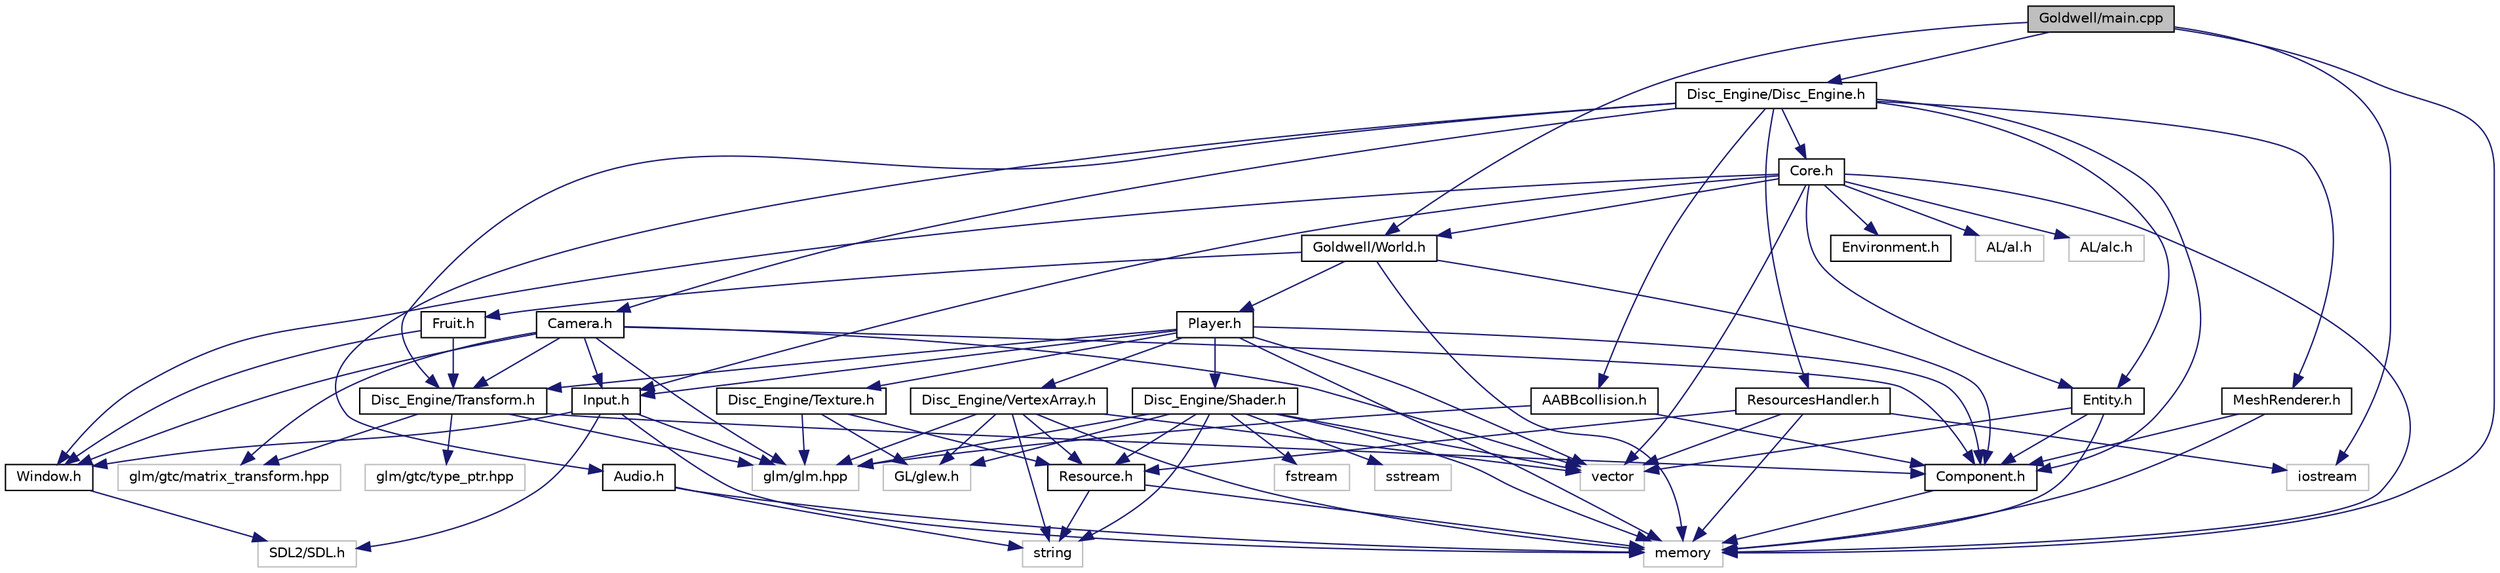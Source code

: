 digraph "Goldwell/main.cpp"
{
  edge [fontname="Helvetica",fontsize="10",labelfontname="Helvetica",labelfontsize="10"];
  node [fontname="Helvetica",fontsize="10",shape=record];
  Node0 [label="Goldwell/main.cpp",height=0.2,width=0.4,color="black", fillcolor="grey75", style="filled", fontcolor="black"];
  Node0 -> Node1 [color="midnightblue",fontsize="10",style="solid"];
  Node1 [label="Disc_Engine/Disc_Engine.h",height=0.2,width=0.4,color="black", fillcolor="white", style="filled",URL="$_disc___engine_8h.html"];
  Node1 -> Node2 [color="midnightblue",fontsize="10",style="solid"];
  Node2 [label="Core.h",height=0.2,width=0.4,color="black", fillcolor="white", style="filled",URL="$_core_8h.html"];
  Node2 -> Node3 [color="midnightblue",fontsize="10",style="solid"];
  Node3 [label="AL/al.h",height=0.2,width=0.4,color="grey75", fillcolor="white", style="filled"];
  Node2 -> Node4 [color="midnightblue",fontsize="10",style="solid"];
  Node4 [label="AL/alc.h",height=0.2,width=0.4,color="grey75", fillcolor="white", style="filled"];
  Node2 -> Node5 [color="midnightblue",fontsize="10",style="solid"];
  Node5 [label="memory",height=0.2,width=0.4,color="grey75", fillcolor="white", style="filled"];
  Node2 -> Node6 [color="midnightblue",fontsize="10",style="solid"];
  Node6 [label="vector",height=0.2,width=0.4,color="grey75", fillcolor="white", style="filled"];
  Node2 -> Node7 [color="midnightblue",fontsize="10",style="solid"];
  Node7 [label="Entity.h",height=0.2,width=0.4,color="black", fillcolor="white", style="filled",URL="$_entity_8h.html"];
  Node7 -> Node8 [color="midnightblue",fontsize="10",style="solid"];
  Node8 [label="Component.h",height=0.2,width=0.4,color="black", fillcolor="white", style="filled",URL="$_component_8h.html"];
  Node8 -> Node5 [color="midnightblue",fontsize="10",style="solid"];
  Node7 -> Node5 [color="midnightblue",fontsize="10",style="solid"];
  Node7 -> Node6 [color="midnightblue",fontsize="10",style="solid"];
  Node2 -> Node9 [color="midnightblue",fontsize="10",style="solid"];
  Node9 [label="Environment.h",height=0.2,width=0.4,color="black", fillcolor="white", style="filled",URL="$_environment_8h.html"];
  Node2 -> Node10 [color="midnightblue",fontsize="10",style="solid"];
  Node10 [label="Input.h",height=0.2,width=0.4,color="black", fillcolor="white", style="filled",URL="$_input_8h.html"];
  Node10 -> Node11 [color="midnightblue",fontsize="10",style="solid"];
  Node11 [label="Window.h",height=0.2,width=0.4,color="black", fillcolor="white", style="filled",URL="$_window_8h.html"];
  Node11 -> Node12 [color="midnightblue",fontsize="10",style="solid"];
  Node12 [label="SDL2/SDL.h",height=0.2,width=0.4,color="grey75", fillcolor="white", style="filled"];
  Node10 -> Node12 [color="midnightblue",fontsize="10",style="solid"];
  Node10 -> Node5 [color="midnightblue",fontsize="10",style="solid"];
  Node10 -> Node13 [color="midnightblue",fontsize="10",style="solid"];
  Node13 [label="glm/glm.hpp",height=0.2,width=0.4,color="grey75", fillcolor="white", style="filled"];
  Node2 -> Node11 [color="midnightblue",fontsize="10",style="solid"];
  Node2 -> Node14 [color="midnightblue",fontsize="10",style="solid"];
  Node14 [label="Goldwell/World.h",height=0.2,width=0.4,color="black", fillcolor="white", style="filled",URL="$_world_8h.html"];
  Node14 -> Node8 [color="midnightblue",fontsize="10",style="solid"];
  Node14 -> Node15 [color="midnightblue",fontsize="10",style="solid"];
  Node15 [label="Player.h",height=0.2,width=0.4,color="black", fillcolor="white", style="filled",URL="$_player_8h.html"];
  Node15 -> Node16 [color="midnightblue",fontsize="10",style="solid"];
  Node16 [label="Disc_Engine/VertexArray.h",height=0.2,width=0.4,color="black", fillcolor="white", style="filled",URL="$_vertex_array_8h.html"];
  Node16 -> Node17 [color="midnightblue",fontsize="10",style="solid"];
  Node17 [label="Resource.h",height=0.2,width=0.4,color="black", fillcolor="white", style="filled",URL="$_resource_8h.html"];
  Node17 -> Node5 [color="midnightblue",fontsize="10",style="solid"];
  Node17 -> Node18 [color="midnightblue",fontsize="10",style="solid"];
  Node18 [label="string",height=0.2,width=0.4,color="grey75", fillcolor="white", style="filled"];
  Node16 -> Node19 [color="midnightblue",fontsize="10",style="solid"];
  Node19 [label="GL/glew.h",height=0.2,width=0.4,color="grey75", fillcolor="white", style="filled"];
  Node16 -> Node13 [color="midnightblue",fontsize="10",style="solid"];
  Node16 -> Node6 [color="midnightblue",fontsize="10",style="solid"];
  Node16 -> Node18 [color="midnightblue",fontsize="10",style="solid"];
  Node16 -> Node5 [color="midnightblue",fontsize="10",style="solid"];
  Node15 -> Node20 [color="midnightblue",fontsize="10",style="solid"];
  Node20 [label="Disc_Engine/Texture.h",height=0.2,width=0.4,color="black", fillcolor="white", style="filled",URL="$_texture_8h.html"];
  Node20 -> Node17 [color="midnightblue",fontsize="10",style="solid"];
  Node20 -> Node19 [color="midnightblue",fontsize="10",style="solid"];
  Node20 -> Node13 [color="midnightblue",fontsize="10",style="solid"];
  Node15 -> Node21 [color="midnightblue",fontsize="10",style="solid"];
  Node21 [label="Disc_Engine/Shader.h",height=0.2,width=0.4,color="black", fillcolor="white", style="filled",URL="$_shader_8h.html"];
  Node21 -> Node17 [color="midnightblue",fontsize="10",style="solid"];
  Node21 -> Node18 [color="midnightblue",fontsize="10",style="solid"];
  Node21 -> Node22 [color="midnightblue",fontsize="10",style="solid"];
  Node22 [label="fstream",height=0.2,width=0.4,color="grey75", fillcolor="white", style="filled"];
  Node21 -> Node23 [color="midnightblue",fontsize="10",style="solid"];
  Node23 [label="sstream",height=0.2,width=0.4,color="grey75", fillcolor="white", style="filled"];
  Node21 -> Node5 [color="midnightblue",fontsize="10",style="solid"];
  Node21 -> Node6 [color="midnightblue",fontsize="10",style="solid"];
  Node21 -> Node19 [color="midnightblue",fontsize="10",style="solid"];
  Node21 -> Node13 [color="midnightblue",fontsize="10",style="solid"];
  Node15 -> Node10 [color="midnightblue",fontsize="10",style="solid"];
  Node15 -> Node24 [color="midnightblue",fontsize="10",style="solid"];
  Node24 [label="Disc_Engine/Transform.h",height=0.2,width=0.4,color="black", fillcolor="white", style="filled",URL="$_transform_8h.html"];
  Node24 -> Node13 [color="midnightblue",fontsize="10",style="solid"];
  Node24 -> Node25 [color="midnightblue",fontsize="10",style="solid"];
  Node25 [label="glm/gtc/matrix_transform.hpp",height=0.2,width=0.4,color="grey75", fillcolor="white", style="filled"];
  Node24 -> Node26 [color="midnightblue",fontsize="10",style="solid"];
  Node26 [label="glm/gtc/type_ptr.hpp",height=0.2,width=0.4,color="grey75", fillcolor="white", style="filled"];
  Node24 -> Node8 [color="midnightblue",fontsize="10",style="solid"];
  Node15 -> Node8 [color="midnightblue",fontsize="10",style="solid"];
  Node15 -> Node6 [color="midnightblue",fontsize="10",style="solid"];
  Node15 -> Node5 [color="midnightblue",fontsize="10",style="solid"];
  Node14 -> Node27 [color="midnightblue",fontsize="10",style="solid"];
  Node27 [label="Fruit.h",height=0.2,width=0.4,color="black", fillcolor="white", style="filled",URL="$_fruit_8h.html"];
  Node27 -> Node24 [color="midnightblue",fontsize="10",style="solid"];
  Node27 -> Node11 [color="midnightblue",fontsize="10",style="solid"];
  Node14 -> Node5 [color="midnightblue",fontsize="10",style="solid"];
  Node1 -> Node7 [color="midnightblue",fontsize="10",style="solid"];
  Node1 -> Node8 [color="midnightblue",fontsize="10",style="solid"];
  Node1 -> Node28 [color="midnightblue",fontsize="10",style="solid"];
  Node28 [label="MeshRenderer.h",height=0.2,width=0.4,color="black", fillcolor="white", style="filled",URL="$_mesh_renderer_8h.html"];
  Node28 -> Node8 [color="midnightblue",fontsize="10",style="solid"];
  Node28 -> Node5 [color="midnightblue",fontsize="10",style="solid"];
  Node1 -> Node24 [color="midnightblue",fontsize="10",style="solid"];
  Node1 -> Node29 [color="midnightblue",fontsize="10",style="solid"];
  Node29 [label="Camera.h",height=0.2,width=0.4,color="black", fillcolor="white", style="filled",URL="$_camera_8h.html"];
  Node29 -> Node8 [color="midnightblue",fontsize="10",style="solid"];
  Node29 -> Node10 [color="midnightblue",fontsize="10",style="solid"];
  Node29 -> Node24 [color="midnightblue",fontsize="10",style="solid"];
  Node29 -> Node11 [color="midnightblue",fontsize="10",style="solid"];
  Node29 -> Node13 [color="midnightblue",fontsize="10",style="solid"];
  Node29 -> Node25 [color="midnightblue",fontsize="10",style="solid"];
  Node29 -> Node6 [color="midnightblue",fontsize="10",style="solid"];
  Node1 -> Node30 [color="midnightblue",fontsize="10",style="solid"];
  Node30 [label="ResourcesHandler.h",height=0.2,width=0.4,color="black", fillcolor="white", style="filled",URL="$_resources_handler_8h.html"];
  Node30 -> Node17 [color="midnightblue",fontsize="10",style="solid"];
  Node30 -> Node31 [color="midnightblue",fontsize="10",style="solid"];
  Node31 [label="iostream",height=0.2,width=0.4,color="grey75", fillcolor="white", style="filled"];
  Node30 -> Node5 [color="midnightblue",fontsize="10",style="solid"];
  Node30 -> Node6 [color="midnightblue",fontsize="10",style="solid"];
  Node1 -> Node32 [color="midnightblue",fontsize="10",style="solid"];
  Node32 [label="Audio.h",height=0.2,width=0.4,color="black", fillcolor="white", style="filled",URL="$_audio_8h.html"];
  Node32 -> Node5 [color="midnightblue",fontsize="10",style="solid"];
  Node32 -> Node18 [color="midnightblue",fontsize="10",style="solid"];
  Node1 -> Node33 [color="midnightblue",fontsize="10",style="solid"];
  Node33 [label="AABBcollision.h",height=0.2,width=0.4,color="black", fillcolor="white", style="filled",URL="$_a_a_b_bcollision_8h.html"];
  Node33 -> Node8 [color="midnightblue",fontsize="10",style="solid"];
  Node33 -> Node13 [color="midnightblue",fontsize="10",style="solid"];
  Node0 -> Node14 [color="midnightblue",fontsize="10",style="solid"];
  Node0 -> Node31 [color="midnightblue",fontsize="10",style="solid"];
  Node0 -> Node5 [color="midnightblue",fontsize="10",style="solid"];
}
